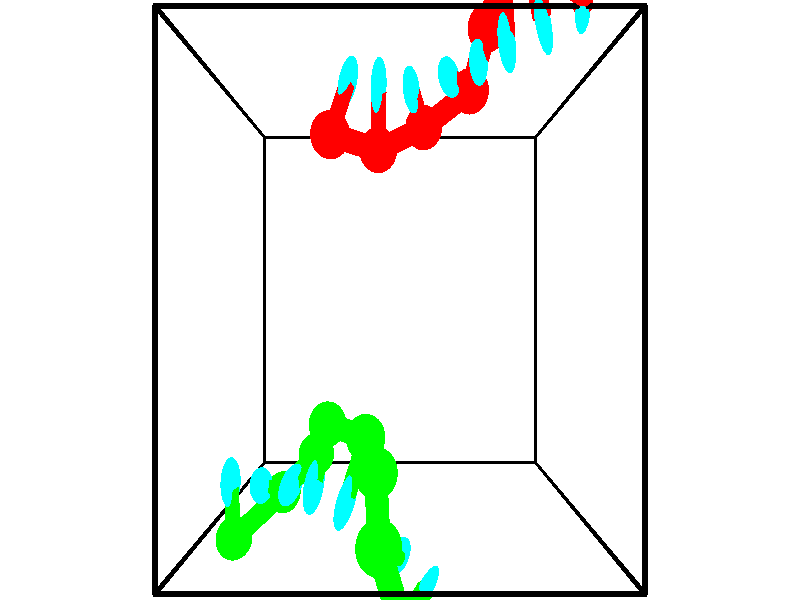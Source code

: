 // switches for output
#declare DRAW_BASES = 1; // possible values are 0, 1; only relevant for DNA ribbons
#declare DRAW_BASES_TYPE = 3; // possible values are 1, 2, 3; only relevant for DNA ribbons
#declare DRAW_FOG = 0; // set to 1 to enable fog

#include "colors.inc"

#include "transforms.inc"
background { rgb <1, 1, 1>}

#default {
   normal{
       ripples 0.25
       frequency 0.20
       turbulence 0.2
       lambda 5
   }
	finish {
		phong 0.1
		phong_size 40.
	}
}

// original window dimensions: 1024x640


// camera settings

camera {
	sky <-0, 1, 0>
	up <-0, 1, 0>
	right 1.6 * <1, 0, 0>
	location <2.5, 2.5, 11.1562>
	look_at <2.5, 2.5, 2.5>
	direction <0, 0, -8.6562>
	angle 67.0682
}


# declare cpy_camera_pos = <2.5, 2.5, 11.1562>;
# if (DRAW_FOG = 1)
fog {
	fog_type 2
	up vnormalize(cpy_camera_pos)
	color rgbt<1,1,1,0.3>
	distance 1e-5
	fog_alt 3e-3
	fog_offset 4
}
# end


// LIGHTS

# declare lum = 6;
global_settings {
	ambient_light rgb lum * <0.05, 0.05, 0.05>
	max_trace_level 15
}# declare cpy_direct_light_amount = 0.25;
light_source
{	1000 * <-1, -1, 1>,
	rgb lum * cpy_direct_light_amount
	parallel
}

light_source
{	1000 * <1, 1, -1>,
	rgb lum * cpy_direct_light_amount
	parallel
}

// strand 0

// nucleotide -1

// particle -1
sphere {
	<4.229882, 5.108107, 5.456028> 0.250000
	pigment { color rgbt <1,0,0,0> }
	no_shadow
}
cylinder {
	<4.344358, 5.085846, 5.073406>,  <4.413044, 5.072489, 4.843833>, 0.100000
	pigment { color rgbt <1,0,0,0> }
	no_shadow
}
cylinder {
	<4.344358, 5.085846, 5.073406>,  <4.229882, 5.108107, 5.456028>, 0.100000
	pigment { color rgbt <1,0,0,0> }
	no_shadow
}

// particle -1
sphere {
	<4.344358, 5.085846, 5.073406> 0.100000
	pigment { color rgbt <1,0,0,0> }
	no_shadow
}
sphere {
	0, 1
	scale<0.080000,0.200000,0.300000>
	matrix <-0.952233, 0.094465, -0.290394,
		0.106523, 0.993971, -0.025960,
		0.286191, -0.055653, -0.956555,
		4.430216, 5.069150, 4.786440>
	pigment { color rgbt <0,1,1,0> }
	no_shadow
}
cylinder {
	<3.803581, 5.543457, 4.982876>,  <4.229882, 5.108107, 5.456028>, 0.130000
	pigment { color rgbt <1,0,0,0> }
	no_shadow
}

// nucleotide -1

// particle -1
sphere {
	<3.803581, 5.543457, 4.982876> 0.250000
	pigment { color rgbt <1,0,0,0> }
	no_shadow
}
cylinder {
	<3.946216, 5.235451, 4.771245>,  <4.031797, 5.050647, 4.644267>, 0.100000
	pigment { color rgbt <1,0,0,0> }
	no_shadow
}
cylinder {
	<3.946216, 5.235451, 4.771245>,  <3.803581, 5.543457, 4.982876>, 0.100000
	pigment { color rgbt <1,0,0,0> }
	no_shadow
}

// particle -1
sphere {
	<3.946216, 5.235451, 4.771245> 0.100000
	pigment { color rgbt <1,0,0,0> }
	no_shadow
}
sphere {
	0, 1
	scale<0.080000,0.200000,0.300000>
	matrix <-0.907256, -0.150227, -0.392833,
		0.223006, 0.620087, -0.752170,
		0.356587, -0.770015, -0.529077,
		4.053192, 5.004446, 4.612522>
	pigment { color rgbt <0,1,1,0> }
	no_shadow
}
cylinder {
	<3.676408, 5.624061, 4.206348>,  <3.803581, 5.543457, 4.982876>, 0.130000
	pigment { color rgbt <1,0,0,0> }
	no_shadow
}

// nucleotide -1

// particle -1
sphere {
	<3.676408, 5.624061, 4.206348> 0.250000
	pigment { color rgbt <1,0,0,0> }
	no_shadow
}
cylinder {
	<3.696902, 5.229179, 4.266753>,  <3.709199, 4.992250, 4.302996>, 0.100000
	pigment { color rgbt <1,0,0,0> }
	no_shadow
}
cylinder {
	<3.696902, 5.229179, 4.266753>,  <3.676408, 5.624061, 4.206348>, 0.100000
	pigment { color rgbt <1,0,0,0> }
	no_shadow
}

// particle -1
sphere {
	<3.696902, 5.229179, 4.266753> 0.100000
	pigment { color rgbt <1,0,0,0> }
	no_shadow
}
sphere {
	0, 1
	scale<0.080000,0.200000,0.300000>
	matrix <-0.861444, -0.120187, -0.493425,
		0.505261, -0.104808, -0.856578,
		0.051235, -0.987203, 0.151013,
		3.712273, 4.933018, 4.312057>
	pigment { color rgbt <0,1,1,0> }
	no_shadow
}
cylinder {
	<3.607492, 5.373719, 3.513026>,  <3.676408, 5.624061, 4.206348>, 0.130000
	pigment { color rgbt <1,0,0,0> }
	no_shadow
}

// nucleotide -1

// particle -1
sphere {
	<3.607492, 5.373719, 3.513026> 0.250000
	pigment { color rgbt <1,0,0,0> }
	no_shadow
}
cylinder {
	<3.510070, 5.082077, 3.768866>,  <3.451616, 4.907092, 3.922369>, 0.100000
	pigment { color rgbt <1,0,0,0> }
	no_shadow
}
cylinder {
	<3.510070, 5.082077, 3.768866>,  <3.607492, 5.373719, 3.513026>, 0.100000
	pigment { color rgbt <1,0,0,0> }
	no_shadow
}

// particle -1
sphere {
	<3.510070, 5.082077, 3.768866> 0.100000
	pigment { color rgbt <1,0,0,0> }
	no_shadow
}
sphere {
	0, 1
	scale<0.080000,0.200000,0.300000>
	matrix <-0.874095, -0.120757, -0.470506,
		0.420284, -0.673665, -0.607895,
		-0.243556, -0.729104, 0.639600,
		3.437003, 4.863346, 3.960746>
	pigment { color rgbt <0,1,1,0> }
	no_shadow
}
cylinder {
	<3.433248, 4.818860, 3.108896>,  <3.607492, 5.373719, 3.513026>, 0.130000
	pigment { color rgbt <1,0,0,0> }
	no_shadow
}

// nucleotide -1

// particle -1
sphere {
	<3.433248, 4.818860, 3.108896> 0.250000
	pigment { color rgbt <1,0,0,0> }
	no_shadow
}
cylinder {
	<3.247358, 4.798645, 3.462501>,  <3.135824, 4.786516, 3.674663>, 0.100000
	pigment { color rgbt <1,0,0,0> }
	no_shadow
}
cylinder {
	<3.247358, 4.798645, 3.462501>,  <3.433248, 4.818860, 3.108896>, 0.100000
	pigment { color rgbt <1,0,0,0> }
	no_shadow
}

// particle -1
sphere {
	<3.247358, 4.798645, 3.462501> 0.100000
	pigment { color rgbt <1,0,0,0> }
	no_shadow
}
sphere {
	0, 1
	scale<0.080000,0.200000,0.300000>
	matrix <-0.884924, -0.008074, -0.465666,
		0.030680, -0.998689, -0.040987,
		-0.464724, -0.050557, 0.884011,
		3.107941, 4.783484, 3.727704>
	pigment { color rgbt <0,1,1,0> }
	no_shadow
}
cylinder {
	<2.820429, 4.449549, 2.956038>,  <3.433248, 4.818860, 3.108896>, 0.130000
	pigment { color rgbt <1,0,0,0> }
	no_shadow
}

// nucleotide -1

// particle -1
sphere {
	<2.820429, 4.449549, 2.956038> 0.250000
	pigment { color rgbt <1,0,0,0> }
	no_shadow
}
cylinder {
	<2.719887, 4.590256, 3.316722>,  <2.659561, 4.674680, 3.533132>, 0.100000
	pigment { color rgbt <1,0,0,0> }
	no_shadow
}
cylinder {
	<2.719887, 4.590256, 3.316722>,  <2.820429, 4.449549, 2.956038>, 0.100000
	pigment { color rgbt <1,0,0,0> }
	no_shadow
}

// particle -1
sphere {
	<2.719887, 4.590256, 3.316722> 0.100000
	pigment { color rgbt <1,0,0,0> }
	no_shadow
}
sphere {
	0, 1
	scale<0.080000,0.200000,0.300000>
	matrix <-0.950740, 0.084892, -0.298140,
		-0.181425, -0.932230, 0.313102,
		-0.251355, 0.351769, 0.901709,
		2.644480, 4.695786, 3.587235>
	pigment { color rgbt <0,1,1,0> }
	no_shadow
}
cylinder {
	<2.211106, 4.156398, 3.152596>,  <2.820429, 4.449549, 2.956038>, 0.130000
	pigment { color rgbt <1,0,0,0> }
	no_shadow
}

// nucleotide -1

// particle -1
sphere {
	<2.211106, 4.156398, 3.152596> 0.250000
	pigment { color rgbt <1,0,0,0> }
	no_shadow
}
cylinder {
	<2.221937, 4.499619, 3.357736>,  <2.228436, 4.705551, 3.480819>, 0.100000
	pigment { color rgbt <1,0,0,0> }
	no_shadow
}
cylinder {
	<2.221937, 4.499619, 3.357736>,  <2.211106, 4.156398, 3.152596>, 0.100000
	pigment { color rgbt <1,0,0,0> }
	no_shadow
}

// particle -1
sphere {
	<2.221937, 4.499619, 3.357736> 0.100000
	pigment { color rgbt <1,0,0,0> }
	no_shadow
}
sphere {
	0, 1
	scale<0.080000,0.200000,0.300000>
	matrix <-0.950047, 0.181668, -0.253788,
		-0.310932, -0.480358, 0.820108,
		0.027078, 0.858051, 0.512849,
		2.230061, 4.757034, 3.511590>
	pigment { color rgbt <0,1,1,0> }
	no_shadow
}
cylinder {
	<1.627707, 4.222280, 3.604735>,  <2.211106, 4.156398, 3.152596>, 0.130000
	pigment { color rgbt <1,0,0,0> }
	no_shadow
}

// nucleotide -1

// particle -1
sphere {
	<1.627707, 4.222280, 3.604735> 0.250000
	pigment { color rgbt <1,0,0,0> }
	no_shadow
}
cylinder {
	<1.742775, 4.581772, 3.472354>,  <1.811816, 4.797467, 3.392925>, 0.100000
	pigment { color rgbt <1,0,0,0> }
	no_shadow
}
cylinder {
	<1.742775, 4.581772, 3.472354>,  <1.627707, 4.222280, 3.604735>, 0.100000
	pigment { color rgbt <1,0,0,0> }
	no_shadow
}

// particle -1
sphere {
	<1.742775, 4.581772, 3.472354> 0.100000
	pigment { color rgbt <1,0,0,0> }
	no_shadow
}
sphere {
	0, 1
	scale<0.080000,0.200000,0.300000>
	matrix <-0.933962, 0.186742, -0.304699,
		-0.212039, 0.396750, 0.893101,
		0.287669, 0.898731, -0.330952,
		1.829076, 4.851391, 3.373068>
	pigment { color rgbt <0,1,1,0> }
	no_shadow
}
// strand 1

// nucleotide -1

// particle -1
sphere {
	<0.166455, -0.291124, 2.660670> 0.250000
	pigment { color rgbt <0,1,0,0> }
	no_shadow
}
cylinder {
	<0.161133, 0.100464, 2.742098>,  <0.157939, 0.335417, 2.790955>, 0.100000
	pigment { color rgbt <0,1,0,0> }
	no_shadow
}
cylinder {
	<0.161133, 0.100464, 2.742098>,  <0.166455, -0.291124, 2.660670>, 0.100000
	pigment { color rgbt <0,1,0,0> }
	no_shadow
}

// particle -1
sphere {
	<0.161133, 0.100464, 2.742098> 0.100000
	pigment { color rgbt <0,1,0,0> }
	no_shadow
}
sphere {
	0, 1
	scale<0.080000,0.200000,0.300000>
	matrix <0.937794, -0.058421, 0.342243,
		0.346938, 0.195462, -0.917294,
		-0.013306, 0.978970, 0.203571,
		0.157141, 0.394155, 2.803169>
	pigment { color rgbt <0,1,1,0> }
	no_shadow
}
cylinder {
	<0.787087, 0.149060, 2.290583>,  <0.166455, -0.291124, 2.660670>, 0.130000
	pigment { color rgbt <0,1,0,0> }
	no_shadow
}

// nucleotide -1

// particle -1
sphere {
	<0.787087, 0.149060, 2.290583> 0.250000
	pigment { color rgbt <0,1,0,0> }
	no_shadow
}
cylinder {
	<0.686756, 0.287613, 2.652159>,  <0.626558, 0.370744, 2.869104>, 0.100000
	pigment { color rgbt <0,1,0,0> }
	no_shadow
}
cylinder {
	<0.686756, 0.287613, 2.652159>,  <0.787087, 0.149060, 2.290583>, 0.100000
	pigment { color rgbt <0,1,0,0> }
	no_shadow
}

// particle -1
sphere {
	<0.686756, 0.287613, 2.652159> 0.100000
	pigment { color rgbt <0,1,0,0> }
	no_shadow
}
sphere {
	0, 1
	scale<0.080000,0.200000,0.300000>
	matrix <0.963953, 0.003737, 0.266047,
		0.088776, 0.938086, -0.334833,
		-0.250827, 0.346382, 0.903939,
		0.611508, 0.391527, 2.923341>
	pigment { color rgbt <0,1,1,0> }
	no_shadow
}
cylinder {
	<1.306709, 0.668014, 2.537542>,  <0.787087, 0.149060, 2.290583>, 0.130000
	pigment { color rgbt <0,1,0,0> }
	no_shadow
}

// nucleotide -1

// particle -1
sphere {
	<1.306709, 0.668014, 2.537542> 0.250000
	pigment { color rgbt <0,1,0,0> }
	no_shadow
}
cylinder {
	<1.166824, 0.549683, 2.893112>,  <1.082894, 0.478684, 3.106454>, 0.100000
	pigment { color rgbt <0,1,0,0> }
	no_shadow
}
cylinder {
	<1.166824, 0.549683, 2.893112>,  <1.306709, 0.668014, 2.537542>, 0.100000
	pigment { color rgbt <0,1,0,0> }
	no_shadow
}

// particle -1
sphere {
	<1.166824, 0.549683, 2.893112> 0.100000
	pigment { color rgbt <0,1,0,0> }
	no_shadow
}
sphere {
	0, 1
	scale<0.080000,0.200000,0.300000>
	matrix <0.934043, -0.036599, 0.355281,
		-0.072568, 0.954539, 0.289117,
		-0.349711, -0.295830, 0.888925,
		1.061911, 0.460934, 3.159790>
	pigment { color rgbt <0,1,1,0> }
	no_shadow
}
cylinder {
	<1.532774, 1.118332, 3.092660>,  <1.306709, 0.668014, 2.537542>, 0.130000
	pigment { color rgbt <0,1,0,0> }
	no_shadow
}

// nucleotide -1

// particle -1
sphere {
	<1.532774, 1.118332, 3.092660> 0.250000
	pigment { color rgbt <0,1,0,0> }
	no_shadow
}
cylinder {
	<1.453339, 0.767860, 3.268330>,  <1.405677, 0.557578, 3.373732>, 0.100000
	pigment { color rgbt <0,1,0,0> }
	no_shadow
}
cylinder {
	<1.453339, 0.767860, 3.268330>,  <1.532774, 1.118332, 3.092660>, 0.100000
	pigment { color rgbt <0,1,0,0> }
	no_shadow
}

// particle -1
sphere {
	<1.453339, 0.767860, 3.268330> 0.100000
	pigment { color rgbt <0,1,0,0> }
	no_shadow
}
sphere {
	0, 1
	scale<0.080000,0.200000,0.300000>
	matrix <0.905907, 0.006908, 0.423421,
		-0.374025, 0.481938, 0.792364,
		-0.198589, -0.876178, 0.439175,
		1.393762, 0.505007, 3.400082>
	pigment { color rgbt <0,1,1,0> }
	no_shadow
}
cylinder {
	<2.062678, 1.035832, 3.452479>,  <1.532774, 1.118332, 3.092660>, 0.130000
	pigment { color rgbt <0,1,0,0> }
	no_shadow
}

// nucleotide -1

// particle -1
sphere {
	<2.062678, 1.035832, 3.452479> 0.250000
	pigment { color rgbt <0,1,0,0> }
	no_shadow
}
cylinder {
	<1.929115, 0.681786, 3.582140>,  <1.848977, 0.469358, 3.659936>, 0.100000
	pigment { color rgbt <0,1,0,0> }
	no_shadow
}
cylinder {
	<1.929115, 0.681786, 3.582140>,  <2.062678, 1.035832, 3.452479>, 0.100000
	pigment { color rgbt <0,1,0,0> }
	no_shadow
}

// particle -1
sphere {
	<1.929115, 0.681786, 3.582140> 0.100000
	pigment { color rgbt <0,1,0,0> }
	no_shadow
}
sphere {
	0, 1
	scale<0.080000,0.200000,0.300000>
	matrix <0.888070, -0.180127, 0.422950,
		-0.315972, 0.429096, 0.846191,
		-0.333908, -0.885117, 0.324152,
		1.828943, 0.416251, 3.679385>
	pigment { color rgbt <0,1,1,0> }
	no_shadow
}
cylinder {
	<2.223571, 0.836481, 4.197395>,  <2.062678, 1.035832, 3.452479>, 0.130000
	pigment { color rgbt <0,1,0,0> }
	no_shadow
}

// nucleotide -1

// particle -1
sphere {
	<2.223571, 0.836481, 4.197395> 0.250000
	pigment { color rgbt <0,1,0,0> }
	no_shadow
}
cylinder {
	<2.222706, 0.489861, 3.997763>,  <2.222187, 0.281888, 3.877983>, 0.100000
	pigment { color rgbt <0,1,0,0> }
	no_shadow
}
cylinder {
	<2.222706, 0.489861, 3.997763>,  <2.223571, 0.836481, 4.197395>, 0.100000
	pigment { color rgbt <0,1,0,0> }
	no_shadow
}

// particle -1
sphere {
	<2.222706, 0.489861, 3.997763> 0.100000
	pigment { color rgbt <0,1,0,0> }
	no_shadow
}
sphere {
	0, 1
	scale<0.080000,0.200000,0.300000>
	matrix <0.852728, -0.262296, 0.451726,
		-0.522351, -0.424603, 0.739501,
		-0.002164, -0.866552, -0.499081,
		2.222057, 0.229895, 3.848038>
	pigment { color rgbt <0,1,1,0> }
	no_shadow
}
cylinder {
	<2.272604, 0.296661, 4.723092>,  <2.223571, 0.836481, 4.197395>, 0.130000
	pigment { color rgbt <0,1,0,0> }
	no_shadow
}

// nucleotide -1

// particle -1
sphere {
	<2.272604, 0.296661, 4.723092> 0.250000
	pigment { color rgbt <0,1,0,0> }
	no_shadow
}
cylinder {
	<2.391365, 0.131355, 4.378752>,  <2.462621, 0.032172, 4.172148>, 0.100000
	pigment { color rgbt <0,1,0,0> }
	no_shadow
}
cylinder {
	<2.391365, 0.131355, 4.378752>,  <2.272604, 0.296661, 4.723092>, 0.100000
	pigment { color rgbt <0,1,0,0> }
	no_shadow
}

// particle -1
sphere {
	<2.391365, 0.131355, 4.378752> 0.100000
	pigment { color rgbt <0,1,0,0> }
	no_shadow
}
sphere {
	0, 1
	scale<0.080000,0.200000,0.300000>
	matrix <0.824884, -0.343154, 0.449234,
		-0.481057, -0.843479, 0.239012,
		0.296902, -0.413265, -0.860849,
		2.480436, 0.007376, 4.120497>
	pigment { color rgbt <0,1,1,0> }
	no_shadow
}
cylinder {
	<2.519440, -0.322300, 4.896941>,  <2.272604, 0.296661, 4.723092>, 0.130000
	pigment { color rgbt <0,1,0,0> }
	no_shadow
}

// nucleotide -1

// particle -1
sphere {
	<2.519440, -0.322300, 4.896941> 0.250000
	pigment { color rgbt <0,1,0,0> }
	no_shadow
}
cylinder {
	<2.679249, -0.275467, 4.533255>,  <2.775134, -0.247367, 4.315043>, 0.100000
	pigment { color rgbt <0,1,0,0> }
	no_shadow
}
cylinder {
	<2.679249, -0.275467, 4.533255>,  <2.519440, -0.322300, 4.896941>, 0.100000
	pigment { color rgbt <0,1,0,0> }
	no_shadow
}

// particle -1
sphere {
	<2.679249, -0.275467, 4.533255> 0.100000
	pigment { color rgbt <0,1,0,0> }
	no_shadow
}
sphere {
	0, 1
	scale<0.080000,0.200000,0.300000>
	matrix <0.832033, -0.462677, 0.306026,
		-0.384843, -0.878761, -0.282267,
		0.399522, 0.117083, -0.909216,
		2.799105, -0.240342, 4.260490>
	pigment { color rgbt <0,1,1,0> }
	no_shadow
}
// box output
cylinder {
	<0.000000, 0.000000, 0.000000>,  <5.000000, 0.000000, 0.000000>, 0.025000
	pigment { color rgbt <0,0,0,0> }
	no_shadow
}
cylinder {
	<0.000000, 0.000000, 0.000000>,  <0.000000, 5.000000, 0.000000>, 0.025000
	pigment { color rgbt <0,0,0,0> }
	no_shadow
}
cylinder {
	<0.000000, 0.000000, 0.000000>,  <0.000000, 0.000000, 5.000000>, 0.025000
	pigment { color rgbt <0,0,0,0> }
	no_shadow
}
cylinder {
	<5.000000, 5.000000, 5.000000>,  <0.000000, 5.000000, 5.000000>, 0.025000
	pigment { color rgbt <0,0,0,0> }
	no_shadow
}
cylinder {
	<5.000000, 5.000000, 5.000000>,  <5.000000, 0.000000, 5.000000>, 0.025000
	pigment { color rgbt <0,0,0,0> }
	no_shadow
}
cylinder {
	<5.000000, 5.000000, 5.000000>,  <5.000000, 5.000000, 0.000000>, 0.025000
	pigment { color rgbt <0,0,0,0> }
	no_shadow
}
cylinder {
	<0.000000, 0.000000, 5.000000>,  <0.000000, 5.000000, 5.000000>, 0.025000
	pigment { color rgbt <0,0,0,0> }
	no_shadow
}
cylinder {
	<0.000000, 0.000000, 5.000000>,  <5.000000, 0.000000, 5.000000>, 0.025000
	pigment { color rgbt <0,0,0,0> }
	no_shadow
}
cylinder {
	<5.000000, 5.000000, 0.000000>,  <0.000000, 5.000000, 0.000000>, 0.025000
	pigment { color rgbt <0,0,0,0> }
	no_shadow
}
cylinder {
	<5.000000, 5.000000, 0.000000>,  <5.000000, 0.000000, 0.000000>, 0.025000
	pigment { color rgbt <0,0,0,0> }
	no_shadow
}
cylinder {
	<5.000000, 0.000000, 5.000000>,  <5.000000, 0.000000, 0.000000>, 0.025000
	pigment { color rgbt <0,0,0,0> }
	no_shadow
}
cylinder {
	<0.000000, 5.000000, 0.000000>,  <0.000000, 5.000000, 5.000000>, 0.025000
	pigment { color rgbt <0,0,0,0> }
	no_shadow
}
// end of box output
